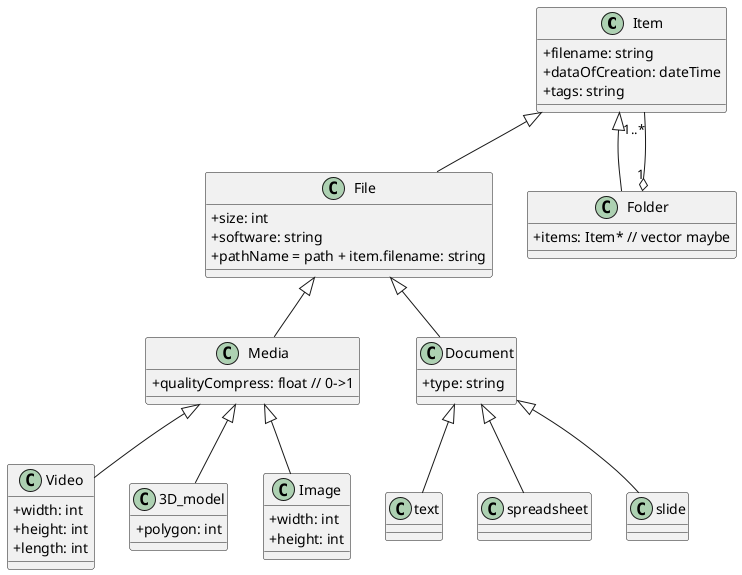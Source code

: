 @startuml

skinparam classAttributeIconSize 0

' class dateTime {
'     + day: int
'     + month: int
'     + year: int
'     + hour: int
'     + minute: int
'     + second: int
' }

' dateTime <|-- item

class Item {
    + filename: string
    + dataOfCreation: dateTime
    + tags: string    
}

Item <|-- File

class File {
    + size: int
    + software: string
    ' + path: string
    + pathName = path + item.filename: string
}

Item <|-- Folder
Folder "1" o-- "1..*" Item

class Folder {
    + items: Item* // vector maybe
}

File <|-- Media

class Media {
    + qualityCompress: float // 0->1
}

Media <|-- Video
Media <|-- 3D_model
Media <|-- Image

class Video {
    + width: int
    + height: int
    + length: int
}

class 3D_model {
    + polygon: int
}

class Image {
    + width: int
    + height: int
}

File <|-- Document

class Document {
    + type: string
}

class text {

}

class spreadsheet {

}

class slide {

}

Document <|-- text
Document <|-- spreadsheet
Document <|-- slide




@enduml